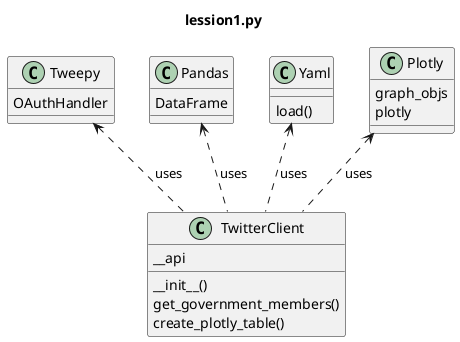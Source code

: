 @startuml


title lession1.py

class Tweepy  {
    OAuthHandler
}

class Pandas {
  DataFrame
}

class Yaml {
  load()
}

class Plotly {
    graph_objs
    plotly
}

class TwitterClient {
  __api
  __init__()
  get_government_members()
  create_plotly_table()
}

Tweepy <.. TwitterClient : uses
Pandas <.. TwitterClient: uses
Plotly <.. TwitterClient: uses
Yaml <.. TwitterClient: uses


@enduml